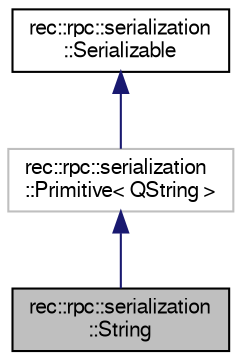 digraph "rec::rpc::serialization::String"
{
  edge [fontname="FreeSans",fontsize="10",labelfontname="FreeSans",labelfontsize="10"];
  node [fontname="FreeSans",fontsize="10",shape=record];
  Node1 [label="rec::rpc::serialization\l::String",height=0.2,width=0.4,color="black", fillcolor="grey75", style="filled", fontcolor="black"];
  Node2 -> Node1 [dir="back",color="midnightblue",fontsize="10",style="solid",fontname="FreeSans"];
  Node2 [label="rec::rpc::serialization\l::Primitive\< QString \>",height=0.2,width=0.4,color="grey75", fillcolor="white", style="filled"];
  Node3 -> Node2 [dir="back",color="midnightblue",fontsize="10",style="solid",fontname="FreeSans"];
  Node3 [label="rec::rpc::serialization\l::Serializable",height=0.2,width=0.4,color="black", fillcolor="white", style="filled",URL="$a00013.html",tooltip="Base class for all serializable data. "];
}
